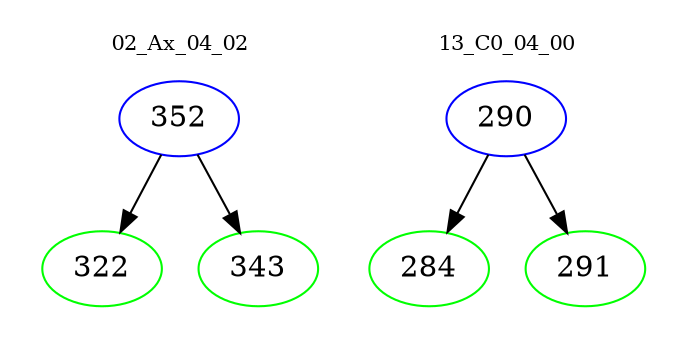 digraph{
subgraph cluster_0 {
color = white
label = "02_Ax_04_02";
fontsize=10;
T0_352 [label="352", color="blue"]
T0_352 -> T0_322 [color="black"]
T0_322 [label="322", color="green"]
T0_352 -> T0_343 [color="black"]
T0_343 [label="343", color="green"]
}
subgraph cluster_1 {
color = white
label = "13_C0_04_00";
fontsize=10;
T1_290 [label="290", color="blue"]
T1_290 -> T1_284 [color="black"]
T1_284 [label="284", color="green"]
T1_290 -> T1_291 [color="black"]
T1_291 [label="291", color="green"]
}
}
